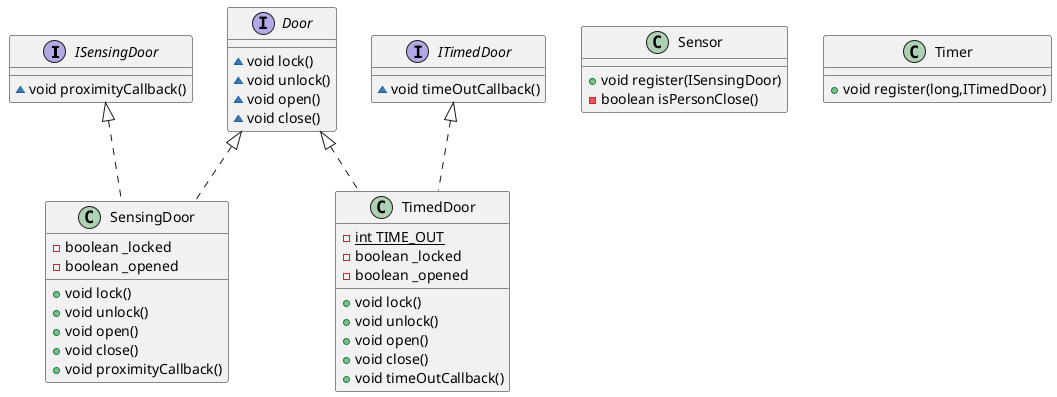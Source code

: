 @startuml
interface ISensingDoor {
~ void proximityCallback()
}
interface Door {
~ void lock()
~ void unlock()
~ void open()
~ void close()
}
class TimedDoor {
- {static} int TIME_OUT
- boolean _locked
- boolean _opened
+ void lock()
+ void unlock()
+ void open()
+ void close()
+ void timeOutCallback()
}
class SensingDoor {
- boolean _locked
- boolean _opened
+ void lock()
+ void unlock()
+ void open()
+ void close()
+ void proximityCallback()
}
interface ITimedDoor {
~ void timeOutCallback()
}
class Sensor {
+ void register(ISensingDoor)
- boolean isPersonClose()
}
class Timer {
+ void register(long,ITimedDoor)
}


Door <|.. TimedDoor
ITimedDoor <|.. TimedDoor
Door <|.. SensingDoor
ISensingDoor <|.. SensingDoor
@enduml